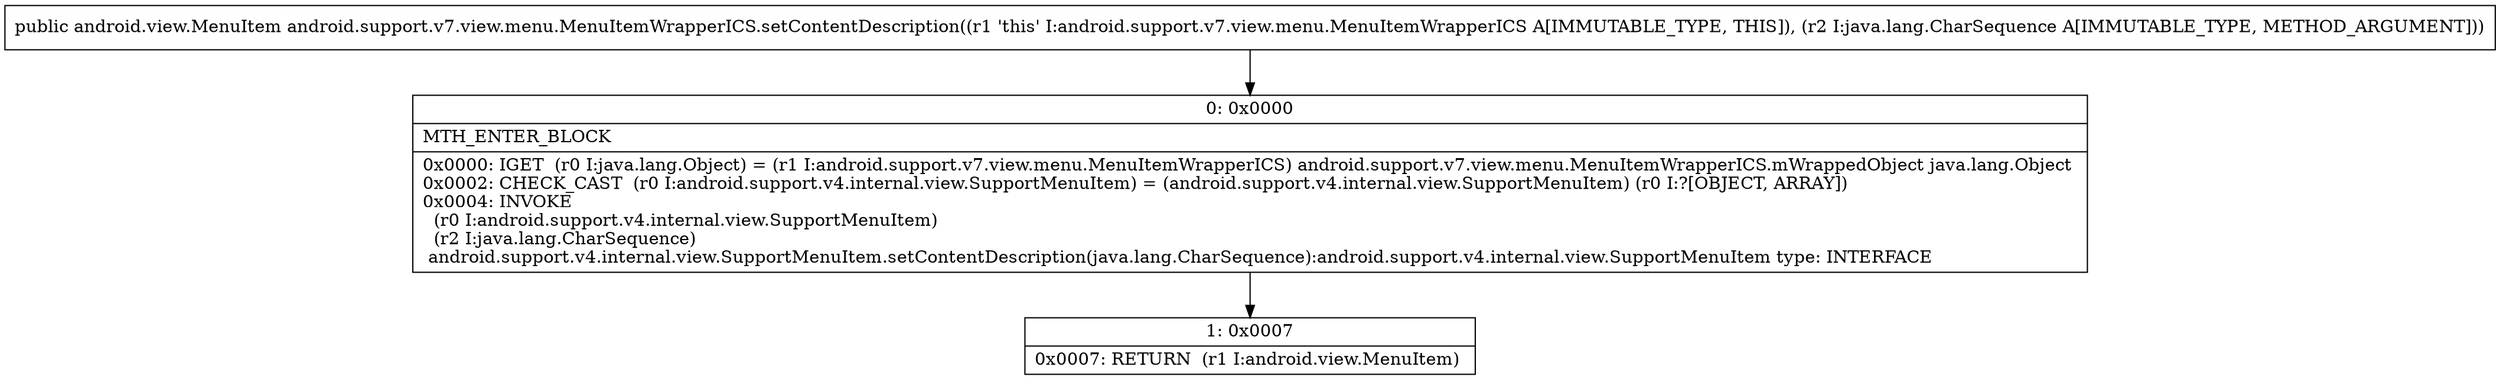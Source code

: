 digraph "CFG forandroid.support.v7.view.menu.MenuItemWrapperICS.setContentDescription(Ljava\/lang\/CharSequence;)Landroid\/view\/MenuItem;" {
Node_0 [shape=record,label="{0\:\ 0x0000|MTH_ENTER_BLOCK\l|0x0000: IGET  (r0 I:java.lang.Object) = (r1 I:android.support.v7.view.menu.MenuItemWrapperICS) android.support.v7.view.menu.MenuItemWrapperICS.mWrappedObject java.lang.Object \l0x0002: CHECK_CAST  (r0 I:android.support.v4.internal.view.SupportMenuItem) = (android.support.v4.internal.view.SupportMenuItem) (r0 I:?[OBJECT, ARRAY]) \l0x0004: INVOKE  \l  (r0 I:android.support.v4.internal.view.SupportMenuItem)\l  (r2 I:java.lang.CharSequence)\l android.support.v4.internal.view.SupportMenuItem.setContentDescription(java.lang.CharSequence):android.support.v4.internal.view.SupportMenuItem type: INTERFACE \l}"];
Node_1 [shape=record,label="{1\:\ 0x0007|0x0007: RETURN  (r1 I:android.view.MenuItem) \l}"];
MethodNode[shape=record,label="{public android.view.MenuItem android.support.v7.view.menu.MenuItemWrapperICS.setContentDescription((r1 'this' I:android.support.v7.view.menu.MenuItemWrapperICS A[IMMUTABLE_TYPE, THIS]), (r2 I:java.lang.CharSequence A[IMMUTABLE_TYPE, METHOD_ARGUMENT])) }"];
MethodNode -> Node_0;
Node_0 -> Node_1;
}


